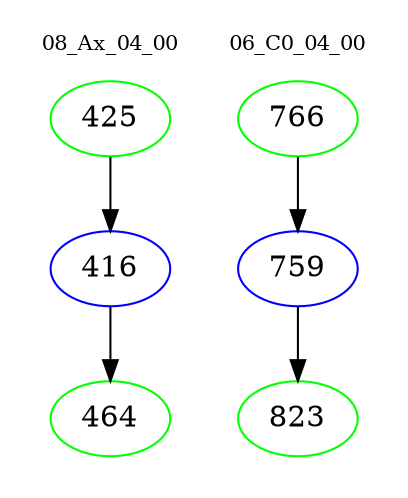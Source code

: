 digraph{
subgraph cluster_0 {
color = white
label = "08_Ax_04_00";
fontsize=10;
T0_425 [label="425", color="green"]
T0_425 -> T0_416 [color="black"]
T0_416 [label="416", color="blue"]
T0_416 -> T0_464 [color="black"]
T0_464 [label="464", color="green"]
}
subgraph cluster_1 {
color = white
label = "06_C0_04_00";
fontsize=10;
T1_766 [label="766", color="green"]
T1_766 -> T1_759 [color="black"]
T1_759 [label="759", color="blue"]
T1_759 -> T1_823 [color="black"]
T1_823 [label="823", color="green"]
}
}
